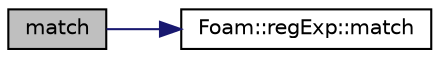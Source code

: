digraph "match"
{
  bgcolor="transparent";
  edge [fontname="Helvetica",fontsize="10",labelfontname="Helvetica",labelfontsize="10"];
  node [fontname="Helvetica",fontsize="10",shape=record];
  rankdir="LR";
  Node5251 [label="match",height=0.2,width=0.4,color="black", fillcolor="grey75", style="filled", fontcolor="black"];
  Node5251 -> Node5252 [color="midnightblue",fontsize="10",style="solid",fontname="Helvetica"];
  Node5252 [label="Foam::regExp::match",height=0.2,width=0.4,color="black",URL="$a29865.html#ad5a83069d616966d5397efd0edcfc939",tooltip="Return true if it matches the entire string. "];
}
